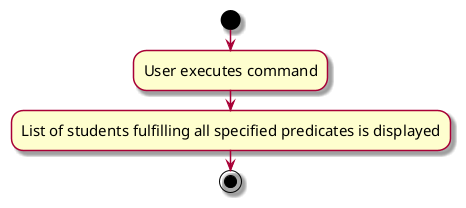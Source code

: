 @startuml
skin rose
skinparam ActivityFontSize 15
skinparam ArrowFontSize 12
start
:User executes command;
:List of students fulfilling all specified predicates is displayed;
stop
@enduml